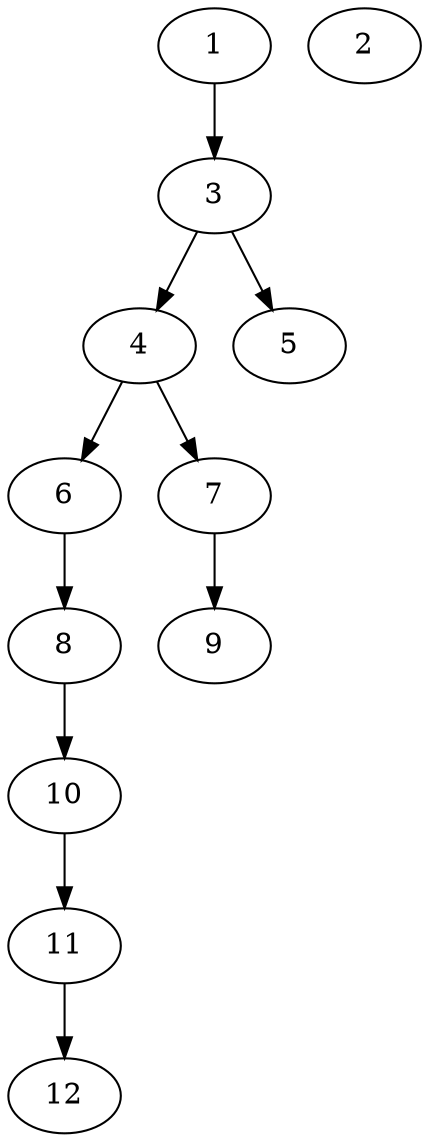 // DAG (tier=1-easy, mode=data, n=12, ccr=0.306, fat=0.392, density=0.249, regular=0.793, jump=0.074, mindata=1048576, maxdata=8388608)
// DAG automatically generated by daggen at Sun Aug 24 16:33:33 2025
// /home/ermia/Project/Environments/daggen/bin/daggen --dot --ccr 0.306 --fat 0.392 --regular 0.793 --density 0.249 --jump 0.074 --mindata 1048576 --maxdata 8388608 -n 12 
digraph G {
  1 [size="514750188042987136", alpha="0.07", expect_size="257375094021493568"]
  1 -> 3 [size ="242893495205888"]
  2 [size="2447189145974472704", alpha="0.16", expect_size="1223594572987236352"]
  3 [size="64416618354872216", alpha="0.00", expect_size="32208309177436108"]
  3 -> 4 [size ="46760793735168"]
  3 -> 5 [size ="46760793735168"]
  4 [size="2033663256282138", alpha="0.19", expect_size="1016831628141069"]
  4 -> 6 [size ="55967861440512"]
  4 -> 7 [size ="55967861440512"]
  5 [size="1315819070782270", alpha="0.16", expect_size="657909535391135"]
  6 [size="247695869212924837888", alpha="0.13", expect_size="123847934606462418944"]
  6 -> 8 [size ="315526492454912"]
  7 [size="6458782035148882", alpha="0.03", expect_size="3229391017574441"]
  7 -> 9 [size ="222055052083200"]
  8 [size="14474146379766426", alpha="0.07", expect_size="7237073189883213"]
  8 -> 10 [size ="353655735713792"]
  9 [size="3179964580576749", alpha="0.07", expect_size="1589982290288374"]
  10 [size="236589833212810496", alpha="0.01", expect_size="118294916606405248"]
  10 -> 11 [size ="433055386828800"]
  11 [size="210787712270359808", alpha="0.15", expect_size="105393856135179904"]
  11 -> 12 [size ="182633048834048"]
  12 [size="361392046096341008384", alpha="0.18", expect_size="180696023048170504192"]
}